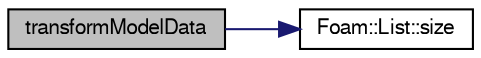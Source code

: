 digraph "transformModelData"
{
  bgcolor="transparent";
  edge [fontname="FreeSans",fontsize="10",labelfontname="FreeSans",labelfontsize="10"];
  node [fontname="FreeSans",fontsize="10",shape=record];
  rankdir="LR";
  Node704 [label="transformModelData",height=0.2,width=0.4,color="black", fillcolor="grey75", style="filled", fontcolor="black"];
  Node704 -> Node705 [color="midnightblue",fontsize="10",style="solid",fontname="FreeSans"];
  Node705 [label="Foam::List::size",height=0.2,width=0.4,color="black",URL="$a25694.html#a8a5f6fa29bd4b500caf186f60245b384",tooltip="Override size to be inconsistent with allocated storage. "];
}
